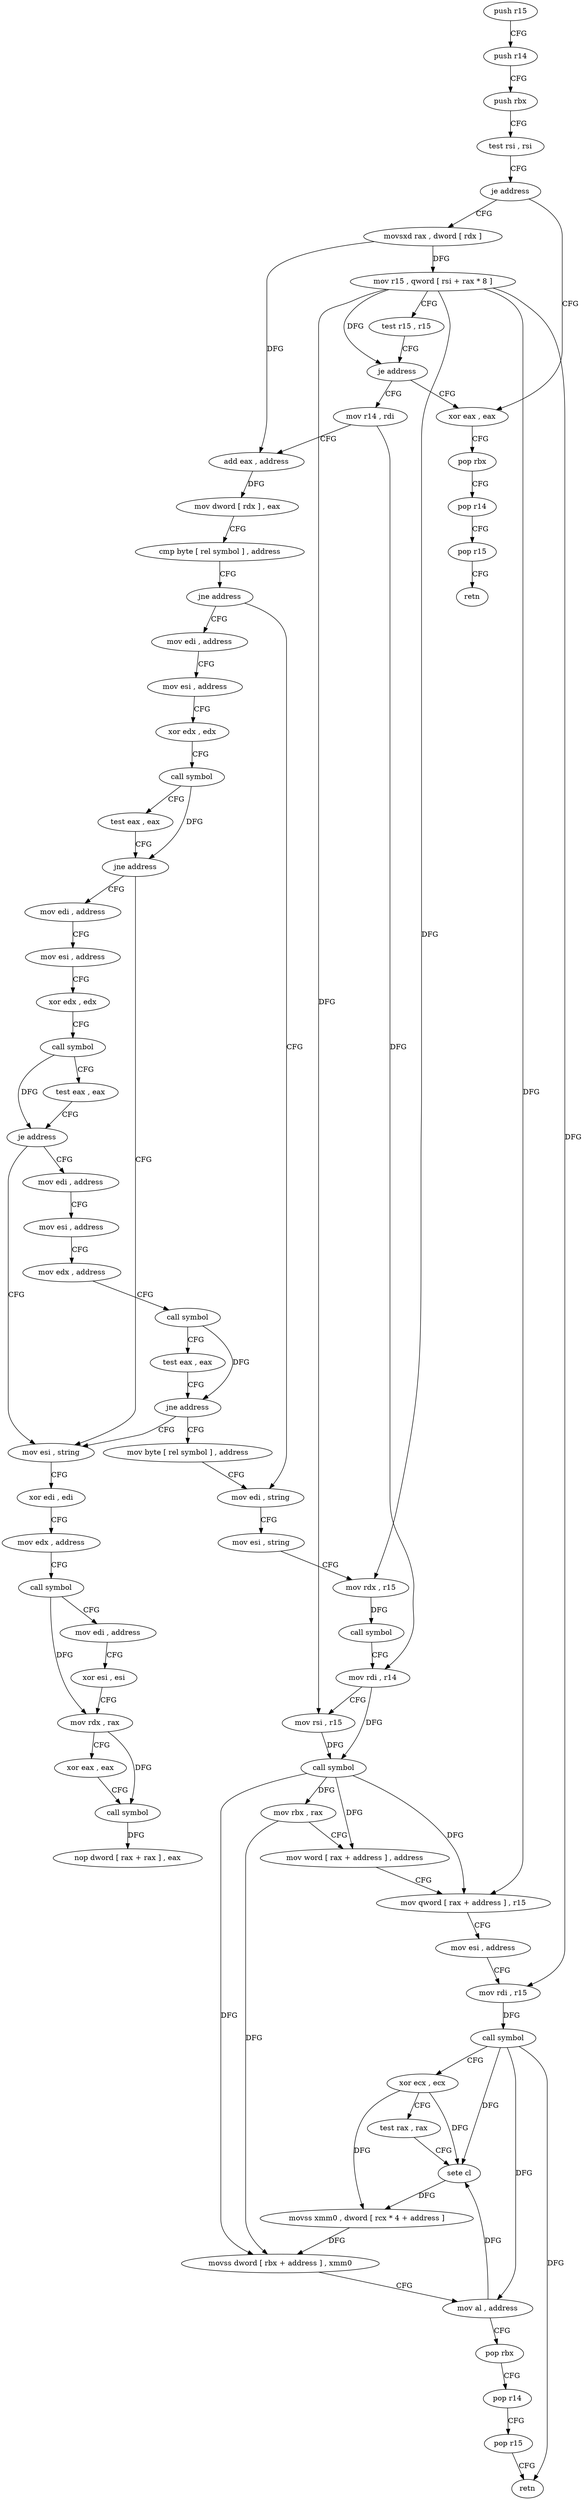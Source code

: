 digraph "func" {
"4247840" [label = "push r15" ]
"4247842" [label = "push r14" ]
"4247844" [label = "push rbx" ]
"4247845" [label = "test rsi , rsi" ]
"4247848" [label = "je address" ]
"4248049" [label = "xor eax , eax" ]
"4247854" [label = "movsxd rax , dword [ rdx ]" ]
"4248051" [label = "pop rbx" ]
"4248052" [label = "pop r14" ]
"4248054" [label = "pop r15" ]
"4248056" [label = "retn" ]
"4247857" [label = "mov r15 , qword [ rsi + rax * 8 ]" ]
"4247861" [label = "test r15 , r15" ]
"4247864" [label = "je address" ]
"4247870" [label = "mov r14 , rdi" ]
"4247873" [label = "add eax , address" ]
"4247876" [label = "mov dword [ rdx ] , eax" ]
"4247878" [label = "cmp byte [ rel symbol ] , address" ]
"4247885" [label = "jne address" ]
"4247964" [label = "mov edi , string" ]
"4247887" [label = "mov edi , address" ]
"4247969" [label = "mov esi , string" ]
"4247974" [label = "mov rdx , r15" ]
"4247977" [label = "call symbol" ]
"4247982" [label = "mov rdi , r14" ]
"4247985" [label = "mov rsi , r15" ]
"4247988" [label = "call symbol" ]
"4247993" [label = "mov rbx , rax" ]
"4247996" [label = "mov word [ rax + address ] , address" ]
"4248002" [label = "mov qword [ rax + address ] , r15" ]
"4248006" [label = "mov esi , address" ]
"4248011" [label = "mov rdi , r15" ]
"4248014" [label = "call symbol" ]
"4248019" [label = "xor ecx , ecx" ]
"4248021" [label = "test rax , rax" ]
"4248024" [label = "sete cl" ]
"4248027" [label = "movss xmm0 , dword [ rcx * 4 + address ]" ]
"4248036" [label = "movss dword [ rbx + address ] , xmm0" ]
"4248041" [label = "mov al , address" ]
"4248043" [label = "pop rbx" ]
"4248044" [label = "pop r14" ]
"4248046" [label = "pop r15" ]
"4248048" [label = "retn" ]
"4247892" [label = "mov esi , address" ]
"4247897" [label = "xor edx , edx" ]
"4247899" [label = "call symbol" ]
"4247904" [label = "test eax , eax" ]
"4247906" [label = "jne address" ]
"4248057" [label = "mov esi , string" ]
"4247912" [label = "mov edi , address" ]
"4248062" [label = "xor edi , edi" ]
"4248064" [label = "mov edx , address" ]
"4248069" [label = "call symbol" ]
"4248074" [label = "mov edi , address" ]
"4248079" [label = "xor esi , esi" ]
"4248081" [label = "mov rdx , rax" ]
"4248084" [label = "xor eax , eax" ]
"4248086" [label = "call symbol" ]
"4248091" [label = "nop dword [ rax + rax ] , eax" ]
"4247917" [label = "mov esi , address" ]
"4247922" [label = "xor edx , edx" ]
"4247924" [label = "call symbol" ]
"4247929" [label = "test eax , eax" ]
"4247931" [label = "je address" ]
"4247933" [label = "mov edi , address" ]
"4247938" [label = "mov esi , address" ]
"4247943" [label = "mov edx , address" ]
"4247948" [label = "call symbol" ]
"4247953" [label = "test eax , eax" ]
"4247955" [label = "jne address" ]
"4247957" [label = "mov byte [ rel symbol ] , address" ]
"4247840" -> "4247842" [ label = "CFG" ]
"4247842" -> "4247844" [ label = "CFG" ]
"4247844" -> "4247845" [ label = "CFG" ]
"4247845" -> "4247848" [ label = "CFG" ]
"4247848" -> "4248049" [ label = "CFG" ]
"4247848" -> "4247854" [ label = "CFG" ]
"4248049" -> "4248051" [ label = "CFG" ]
"4247854" -> "4247857" [ label = "DFG" ]
"4247854" -> "4247873" [ label = "DFG" ]
"4248051" -> "4248052" [ label = "CFG" ]
"4248052" -> "4248054" [ label = "CFG" ]
"4248054" -> "4248056" [ label = "CFG" ]
"4247857" -> "4247861" [ label = "CFG" ]
"4247857" -> "4247864" [ label = "DFG" ]
"4247857" -> "4247974" [ label = "DFG" ]
"4247857" -> "4247985" [ label = "DFG" ]
"4247857" -> "4248002" [ label = "DFG" ]
"4247857" -> "4248011" [ label = "DFG" ]
"4247861" -> "4247864" [ label = "CFG" ]
"4247864" -> "4248049" [ label = "CFG" ]
"4247864" -> "4247870" [ label = "CFG" ]
"4247870" -> "4247873" [ label = "CFG" ]
"4247870" -> "4247982" [ label = "DFG" ]
"4247873" -> "4247876" [ label = "DFG" ]
"4247876" -> "4247878" [ label = "CFG" ]
"4247878" -> "4247885" [ label = "CFG" ]
"4247885" -> "4247964" [ label = "CFG" ]
"4247885" -> "4247887" [ label = "CFG" ]
"4247964" -> "4247969" [ label = "CFG" ]
"4247887" -> "4247892" [ label = "CFG" ]
"4247969" -> "4247974" [ label = "CFG" ]
"4247974" -> "4247977" [ label = "DFG" ]
"4247977" -> "4247982" [ label = "CFG" ]
"4247982" -> "4247985" [ label = "CFG" ]
"4247982" -> "4247988" [ label = "DFG" ]
"4247985" -> "4247988" [ label = "DFG" ]
"4247988" -> "4247993" [ label = "DFG" ]
"4247988" -> "4247996" [ label = "DFG" ]
"4247988" -> "4248002" [ label = "DFG" ]
"4247988" -> "4248036" [ label = "DFG" ]
"4247993" -> "4247996" [ label = "CFG" ]
"4247993" -> "4248036" [ label = "DFG" ]
"4247996" -> "4248002" [ label = "CFG" ]
"4248002" -> "4248006" [ label = "CFG" ]
"4248006" -> "4248011" [ label = "CFG" ]
"4248011" -> "4248014" [ label = "DFG" ]
"4248014" -> "4248019" [ label = "CFG" ]
"4248014" -> "4248024" [ label = "DFG" ]
"4248014" -> "4248041" [ label = "DFG" ]
"4248014" -> "4248048" [ label = "DFG" ]
"4248019" -> "4248021" [ label = "CFG" ]
"4248019" -> "4248024" [ label = "DFG" ]
"4248019" -> "4248027" [ label = "DFG" ]
"4248021" -> "4248024" [ label = "CFG" ]
"4248024" -> "4248027" [ label = "DFG" ]
"4248027" -> "4248036" [ label = "DFG" ]
"4248036" -> "4248041" [ label = "CFG" ]
"4248041" -> "4248043" [ label = "CFG" ]
"4248041" -> "4248024" [ label = "DFG" ]
"4248043" -> "4248044" [ label = "CFG" ]
"4248044" -> "4248046" [ label = "CFG" ]
"4248046" -> "4248048" [ label = "CFG" ]
"4247892" -> "4247897" [ label = "CFG" ]
"4247897" -> "4247899" [ label = "CFG" ]
"4247899" -> "4247904" [ label = "CFG" ]
"4247899" -> "4247906" [ label = "DFG" ]
"4247904" -> "4247906" [ label = "CFG" ]
"4247906" -> "4248057" [ label = "CFG" ]
"4247906" -> "4247912" [ label = "CFG" ]
"4248057" -> "4248062" [ label = "CFG" ]
"4247912" -> "4247917" [ label = "CFG" ]
"4248062" -> "4248064" [ label = "CFG" ]
"4248064" -> "4248069" [ label = "CFG" ]
"4248069" -> "4248074" [ label = "CFG" ]
"4248069" -> "4248081" [ label = "DFG" ]
"4248074" -> "4248079" [ label = "CFG" ]
"4248079" -> "4248081" [ label = "CFG" ]
"4248081" -> "4248084" [ label = "CFG" ]
"4248081" -> "4248086" [ label = "DFG" ]
"4248084" -> "4248086" [ label = "CFG" ]
"4248086" -> "4248091" [ label = "DFG" ]
"4247917" -> "4247922" [ label = "CFG" ]
"4247922" -> "4247924" [ label = "CFG" ]
"4247924" -> "4247929" [ label = "CFG" ]
"4247924" -> "4247931" [ label = "DFG" ]
"4247929" -> "4247931" [ label = "CFG" ]
"4247931" -> "4248057" [ label = "CFG" ]
"4247931" -> "4247933" [ label = "CFG" ]
"4247933" -> "4247938" [ label = "CFG" ]
"4247938" -> "4247943" [ label = "CFG" ]
"4247943" -> "4247948" [ label = "CFG" ]
"4247948" -> "4247953" [ label = "CFG" ]
"4247948" -> "4247955" [ label = "DFG" ]
"4247953" -> "4247955" [ label = "CFG" ]
"4247955" -> "4248057" [ label = "CFG" ]
"4247955" -> "4247957" [ label = "CFG" ]
"4247957" -> "4247964" [ label = "CFG" ]
}
